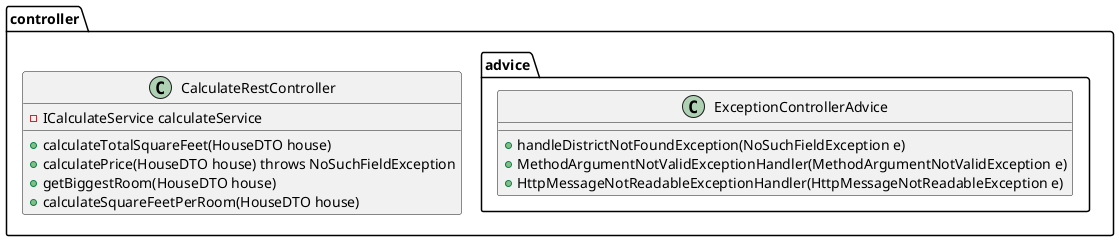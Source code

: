 @startuml Controllers

package controller <<Folder>> {

    package advice <<Folder>> {
        class ExceptionControllerAdvice {
            + handleDistrictNotFoundException(NoSuchFieldException e)
            + MethodArgumentNotValidExceptionHandler(MethodArgumentNotValidException e)
            + HttpMessageNotReadableExceptionHandler(HttpMessageNotReadableException e)
        }
    }

    class CalculateRestController {
        - ICalculateService calculateService
        + calculateTotalSquareFeet(HouseDTO house)
        + calculatePrice(HouseDTO house) throws NoSuchFieldException
        + getBiggestRoom(HouseDTO house)
        + calculateSquareFeetPerRoom(HouseDTO house)
    }

}

@enduml
